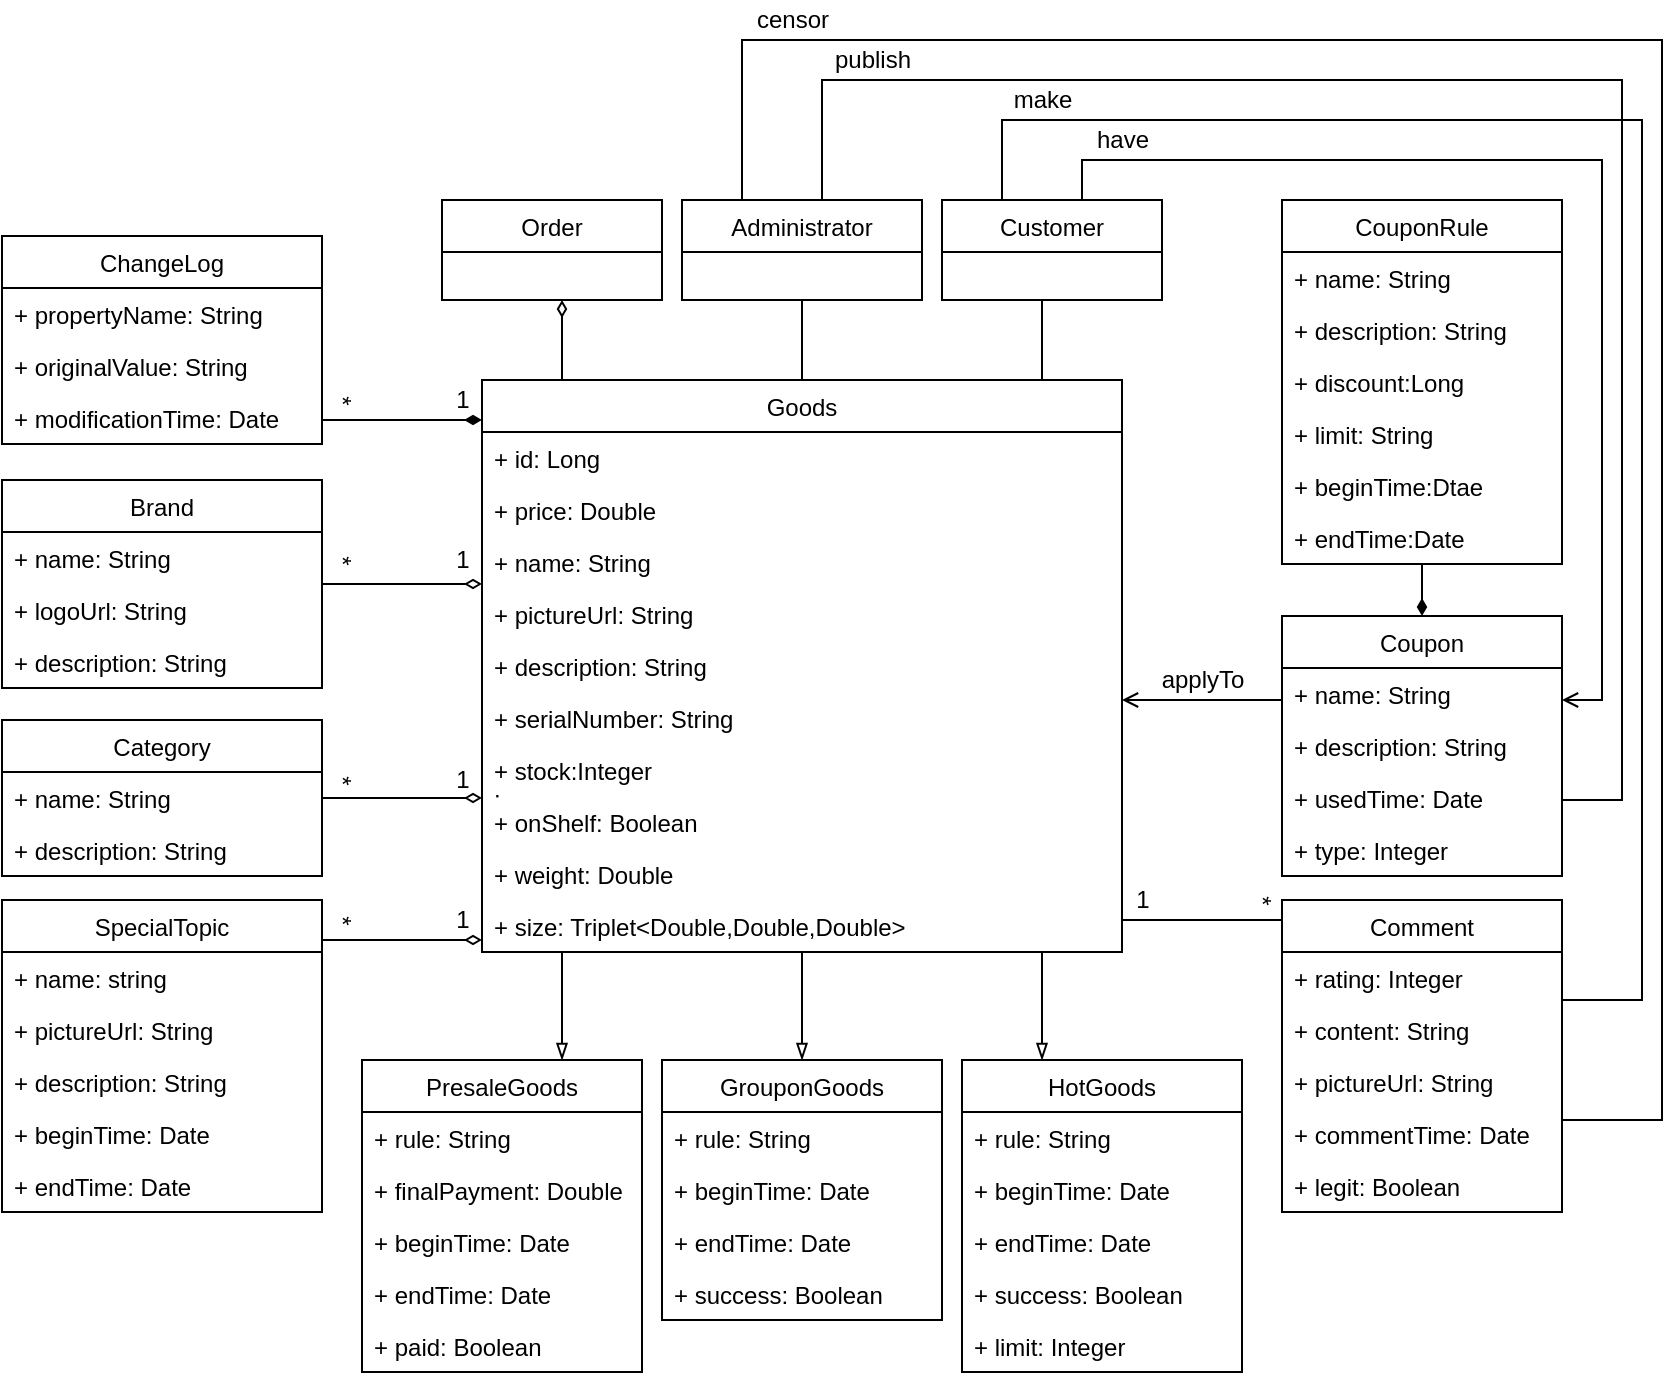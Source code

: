 <mxfile version="13.7.7" type="github">
  <diagram id="SMZDa7VKPdT4Ol9t52v7" name="Page-1">
    <mxGraphModel dx="857" dy="820" grid="1" gridSize="10" guides="1" tooltips="1" connect="1" arrows="1" fold="1" page="1" pageScale="1" pageWidth="850" pageHeight="1100" math="0" shadow="0">
      <root>
        <mxCell id="0" />
        <mxCell id="1" parent="0" />
        <mxCell id="rCrtK8iGYtM6v42GK8HZ-21" style="edgeStyle=orthogonalEdgeStyle;rounded=0;orthogonalLoop=1;jettySize=auto;html=1;endArrow=diamondThin;endFill=1;" parent="1" source="rCrtK8iGYtM6v42GK8HZ-17" target="rCrtK8iGYtM6v42GK8HZ-1" edge="1">
          <mxGeometry relative="1" as="geometry">
            <Array as="points">
              <mxPoint x="210" y="240" />
              <mxPoint x="210" y="240" />
            </Array>
          </mxGeometry>
        </mxCell>
        <mxCell id="rCrtK8iGYtM6v42GK8HZ-67" style="edgeStyle=orthogonalEdgeStyle;rounded=0;orthogonalLoop=1;jettySize=auto;html=1;endArrow=none;endFill=0;startArrow=open;startFill=0;" parent="1" source="rCrtK8iGYtM6v42GK8HZ-1" target="rCrtK8iGYtM6v42GK8HZ-63" edge="1">
          <mxGeometry relative="1" as="geometry">
            <Array as="points">
              <mxPoint x="600" y="380" />
              <mxPoint x="600" y="380" />
            </Array>
          </mxGeometry>
        </mxCell>
        <mxCell id="VPuFKeZj1jlIbh2mO046-1" style="edgeStyle=orthogonalEdgeStyle;rounded=0;orthogonalLoop=1;jettySize=auto;html=1;endArrow=blockThin;endFill=0;" edge="1" parent="1" source="rCrtK8iGYtM6v42GK8HZ-1" target="x_6f8A90c6kUow9tyYDB-2">
          <mxGeometry relative="1" as="geometry">
            <Array as="points">
              <mxPoint x="280" y="540" />
              <mxPoint x="280" y="540" />
            </Array>
          </mxGeometry>
        </mxCell>
        <mxCell id="VPuFKeZj1jlIbh2mO046-2" style="edgeStyle=orthogonalEdgeStyle;rounded=0;orthogonalLoop=1;jettySize=auto;html=1;endArrow=blockThin;endFill=0;" edge="1" parent="1" source="rCrtK8iGYtM6v42GK8HZ-1" target="x_6f8A90c6kUow9tyYDB-24">
          <mxGeometry relative="1" as="geometry">
            <Array as="points">
              <mxPoint x="400" y="600" />
              <mxPoint x="400" y="600" />
            </Array>
          </mxGeometry>
        </mxCell>
        <mxCell id="VPuFKeZj1jlIbh2mO046-3" style="edgeStyle=orthogonalEdgeStyle;rounded=0;orthogonalLoop=1;jettySize=auto;html=1;endArrow=blockThin;endFill=0;" edge="1" parent="1" source="rCrtK8iGYtM6v42GK8HZ-1" target="x_6f8A90c6kUow9tyYDB-36">
          <mxGeometry relative="1" as="geometry">
            <Array as="points">
              <mxPoint x="520" y="540" />
              <mxPoint x="520" y="540" />
            </Array>
          </mxGeometry>
        </mxCell>
        <mxCell id="VPuFKeZj1jlIbh2mO046-4" style="edgeStyle=orthogonalEdgeStyle;rounded=0;orthogonalLoop=1;jettySize=auto;html=1;endArrow=diamondThin;endFill=0;" edge="1" parent="1" source="DJLL2MN1gJjTyd0nn-Mb-18" target="rCrtK8iGYtM6v42GK8HZ-1">
          <mxGeometry relative="1" as="geometry">
            <Array as="points">
              <mxPoint x="200" y="322" />
              <mxPoint x="200" y="322" />
            </Array>
          </mxGeometry>
        </mxCell>
        <mxCell id="VPuFKeZj1jlIbh2mO046-16" style="edgeStyle=orthogonalEdgeStyle;rounded=0;orthogonalLoop=1;jettySize=auto;html=1;endArrow=diamondThin;endFill=0;" edge="1" parent="1" source="Hmj0xJZm4shiUiGr7M5d-1" target="rCrtK8iGYtM6v42GK8HZ-1">
          <mxGeometry relative="1" as="geometry">
            <Array as="points">
              <mxPoint x="200" y="500" />
              <mxPoint x="200" y="500" />
            </Array>
          </mxGeometry>
        </mxCell>
        <mxCell id="VPuFKeZj1jlIbh2mO046-17" style="edgeStyle=orthogonalEdgeStyle;rounded=0;orthogonalLoop=1;jettySize=auto;html=1;endArrow=diamondThin;endFill=0;" edge="1" parent="1" source="rCrtK8iGYtM6v42GK8HZ-10" target="rCrtK8iGYtM6v42GK8HZ-1">
          <mxGeometry relative="1" as="geometry">
            <Array as="points">
              <mxPoint x="200" y="429" />
              <mxPoint x="200" y="429" />
            </Array>
          </mxGeometry>
        </mxCell>
        <mxCell id="VPuFKeZj1jlIbh2mO046-18" style="edgeStyle=orthogonalEdgeStyle;rounded=0;orthogonalLoop=1;jettySize=auto;html=1;endArrow=none;endFill=0;startArrow=none;startFill=0;" edge="1" parent="1" source="rCrtK8iGYtM6v42GK8HZ-48" target="rCrtK8iGYtM6v42GK8HZ-1">
          <mxGeometry relative="1" as="geometry">
            <Array as="points">
              <mxPoint x="600" y="490" />
              <mxPoint x="600" y="490" />
            </Array>
          </mxGeometry>
        </mxCell>
        <mxCell id="VPuFKeZj1jlIbh2mO046-20" style="edgeStyle=orthogonalEdgeStyle;rounded=0;orthogonalLoop=1;jettySize=auto;html=1;startArrow=none;startFill=0;endArrow=none;endFill=0;" edge="1" parent="1" source="DJLL2MN1gJjTyd0nn-Mb-27" target="rCrtK8iGYtM6v42GK8HZ-1">
          <mxGeometry relative="1" as="geometry">
            <Array as="points">
              <mxPoint x="400" y="200" />
              <mxPoint x="400" y="200" />
            </Array>
          </mxGeometry>
        </mxCell>
        <mxCell id="VPuFKeZj1jlIbh2mO046-24" style="edgeStyle=orthogonalEdgeStyle;rounded=0;orthogonalLoop=1;jettySize=auto;html=1;startArrow=none;startFill=0;endArrow=none;endFill=0;" edge="1" parent="1" source="DJLL2MN1gJjTyd0nn-Mb-27" target="rCrtK8iGYtM6v42GK8HZ-63">
          <mxGeometry relative="1" as="geometry">
            <Array as="points">
              <mxPoint x="410" y="70" />
              <mxPoint x="810" y="70" />
              <mxPoint x="810" y="430" />
            </Array>
          </mxGeometry>
        </mxCell>
        <mxCell id="VPuFKeZj1jlIbh2mO046-25" style="edgeStyle=orthogonalEdgeStyle;rounded=0;orthogonalLoop=1;jettySize=auto;html=1;startArrow=none;startFill=0;endArrow=none;endFill=0;" edge="1" parent="1" source="DJLL2MN1gJjTyd0nn-Mb-27" target="rCrtK8iGYtM6v42GK8HZ-48">
          <mxGeometry relative="1" as="geometry">
            <Array as="points">
              <mxPoint x="370" y="50" />
              <mxPoint x="830" y="50" />
              <mxPoint x="830" y="590" />
            </Array>
          </mxGeometry>
        </mxCell>
        <mxCell id="VPuFKeZj1jlIbh2mO046-22" style="edgeStyle=orthogonalEdgeStyle;rounded=0;orthogonalLoop=1;jettySize=auto;html=1;startArrow=none;startFill=0;endArrow=none;endFill=0;" edge="1" parent="1" source="rCrtK8iGYtM6v42GK8HZ-23" target="rCrtK8iGYtM6v42GK8HZ-1">
          <mxGeometry relative="1" as="geometry">
            <Array as="points">
              <mxPoint x="520" y="200" />
              <mxPoint x="520" y="200" />
            </Array>
          </mxGeometry>
        </mxCell>
        <mxCell id="VPuFKeZj1jlIbh2mO046-23" style="edgeStyle=orthogonalEdgeStyle;rounded=0;orthogonalLoop=1;jettySize=auto;html=1;startArrow=none;startFill=0;endArrow=open;endFill=0;" edge="1" parent="1" source="rCrtK8iGYtM6v42GK8HZ-23" target="rCrtK8iGYtM6v42GK8HZ-63">
          <mxGeometry relative="1" as="geometry">
            <Array as="points">
              <mxPoint x="540" y="110" />
              <mxPoint x="800" y="110" />
              <mxPoint x="800" y="380" />
            </Array>
          </mxGeometry>
        </mxCell>
        <mxCell id="VPuFKeZj1jlIbh2mO046-26" style="edgeStyle=orthogonalEdgeStyle;rounded=0;orthogonalLoop=1;jettySize=auto;html=1;startArrow=none;startFill=0;endArrow=none;endFill=0;" edge="1" parent="1" source="rCrtK8iGYtM6v42GK8HZ-23" target="rCrtK8iGYtM6v42GK8HZ-48">
          <mxGeometry relative="1" as="geometry">
            <Array as="points">
              <mxPoint x="500" y="90" />
              <mxPoint x="820" y="90" />
              <mxPoint x="820" y="530" />
            </Array>
          </mxGeometry>
        </mxCell>
        <mxCell id="VPuFKeZj1jlIbh2mO046-21" style="edgeStyle=orthogonalEdgeStyle;rounded=0;orthogonalLoop=1;jettySize=auto;html=1;startArrow=diamondThin;startFill=1;endArrow=none;endFill=0;" edge="1" parent="1" source="rCrtK8iGYtM6v42GK8HZ-63" target="DJLL2MN1gJjTyd0nn-Mb-1">
          <mxGeometry relative="1" as="geometry" />
        </mxCell>
        <mxCell id="x_6f8A90c6kUow9tyYDB-24" value="GrouponGoods" style="swimlane;fontStyle=0;childLayout=stackLayout;horizontal=1;startSize=26;fillColor=none;horizontalStack=0;resizeParent=1;resizeParentMax=0;resizeLast=0;collapsible=1;marginBottom=0;" parent="1" vertex="1">
          <mxGeometry x="330" y="560" width="140" height="130" as="geometry" />
        </mxCell>
        <mxCell id="x_6f8A90c6kUow9tyYDB-25" value="+ rule: String" style="text;strokeColor=none;fillColor=none;align=left;verticalAlign=top;spacingLeft=4;spacingRight=4;overflow=hidden;rotatable=0;points=[[0,0.5],[1,0.5]];portConstraint=eastwest;" parent="x_6f8A90c6kUow9tyYDB-24" vertex="1">
          <mxGeometry y="26" width="140" height="26" as="geometry" />
        </mxCell>
        <mxCell id="x_6f8A90c6kUow9tyYDB-29" value="+ beginTime: Date" style="text;strokeColor=none;fillColor=none;align=left;verticalAlign=top;spacingLeft=4;spacingRight=4;overflow=hidden;rotatable=0;points=[[0,0.5],[1,0.5]];portConstraint=eastwest;" parent="x_6f8A90c6kUow9tyYDB-24" vertex="1">
          <mxGeometry y="52" width="140" height="26" as="geometry" />
        </mxCell>
        <mxCell id="x_6f8A90c6kUow9tyYDB-30" value="+ endTime: Date" style="text;strokeColor=none;fillColor=none;align=left;verticalAlign=top;spacingLeft=4;spacingRight=4;overflow=hidden;rotatable=0;points=[[0,0.5],[1,0.5]];portConstraint=eastwest;" parent="x_6f8A90c6kUow9tyYDB-24" vertex="1">
          <mxGeometry y="78" width="140" height="26" as="geometry" />
        </mxCell>
        <mxCell id="x_6f8A90c6kUow9tyYDB-31" value="+ success: Boolean" style="text;strokeColor=none;fillColor=none;align=left;verticalAlign=top;spacingLeft=4;spacingRight=4;overflow=hidden;rotatable=0;points=[[0,0.5],[1,0.5]];portConstraint=eastwest;" parent="x_6f8A90c6kUow9tyYDB-24" vertex="1">
          <mxGeometry y="104" width="140" height="26" as="geometry" />
        </mxCell>
        <mxCell id="x_6f8A90c6kUow9tyYDB-36" value="HotGoods" style="swimlane;fontStyle=0;childLayout=stackLayout;horizontal=1;startSize=26;fillColor=none;horizontalStack=0;resizeParent=1;resizeParentMax=0;resizeLast=0;collapsible=1;marginBottom=0;" parent="1" vertex="1">
          <mxGeometry x="480" y="560" width="140" height="156" as="geometry" />
        </mxCell>
        <mxCell id="x_6f8A90c6kUow9tyYDB-37" value="+ rule: String" style="text;strokeColor=none;fillColor=none;align=left;verticalAlign=top;spacingLeft=4;spacingRight=4;overflow=hidden;rotatable=0;points=[[0,0.5],[1,0.5]];portConstraint=eastwest;" parent="x_6f8A90c6kUow9tyYDB-36" vertex="1">
          <mxGeometry y="26" width="140" height="26" as="geometry" />
        </mxCell>
        <mxCell id="x_6f8A90c6kUow9tyYDB-40" value="+ beginTime: Date" style="text;strokeColor=none;fillColor=none;align=left;verticalAlign=top;spacingLeft=4;spacingRight=4;overflow=hidden;rotatable=0;points=[[0,0.5],[1,0.5]];portConstraint=eastwest;" parent="x_6f8A90c6kUow9tyYDB-36" vertex="1">
          <mxGeometry y="52" width="140" height="26" as="geometry" />
        </mxCell>
        <mxCell id="x_6f8A90c6kUow9tyYDB-41" value="+ endTime: Date" style="text;strokeColor=none;fillColor=none;align=left;verticalAlign=top;spacingLeft=4;spacingRight=4;overflow=hidden;rotatable=0;points=[[0,0.5],[1,0.5]];portConstraint=eastwest;" parent="x_6f8A90c6kUow9tyYDB-36" vertex="1">
          <mxGeometry y="78" width="140" height="26" as="geometry" />
        </mxCell>
        <mxCell id="x_6f8A90c6kUow9tyYDB-42" value="+ success: Boolean" style="text;strokeColor=none;fillColor=none;align=left;verticalAlign=top;spacingLeft=4;spacingRight=4;overflow=hidden;rotatable=0;points=[[0,0.5],[1,0.5]];portConstraint=eastwest;" parent="x_6f8A90c6kUow9tyYDB-36" vertex="1">
          <mxGeometry y="104" width="140" height="26" as="geometry" />
        </mxCell>
        <mxCell id="x_6f8A90c6kUow9tyYDB-38" value="+ limit: Integer" style="text;strokeColor=none;fillColor=none;align=left;verticalAlign=top;spacingLeft=4;spacingRight=4;overflow=hidden;rotatable=0;points=[[0,0.5],[1,0.5]];portConstraint=eastwest;" parent="x_6f8A90c6kUow9tyYDB-36" vertex="1">
          <mxGeometry y="130" width="140" height="26" as="geometry" />
        </mxCell>
        <mxCell id="x_6f8A90c6kUow9tyYDB-2" value="PresaleGoods" style="swimlane;fontStyle=0;childLayout=stackLayout;horizontal=1;startSize=26;fillColor=none;horizontalStack=0;resizeParent=1;resizeParentMax=0;resizeLast=0;collapsible=1;marginBottom=0;" parent="1" vertex="1">
          <mxGeometry x="180" y="560" width="140" height="156" as="geometry" />
        </mxCell>
        <mxCell id="x_6f8A90c6kUow9tyYDB-3" value="+ rule: String" style="text;strokeColor=none;fillColor=none;align=left;verticalAlign=top;spacingLeft=4;spacingRight=4;overflow=hidden;rotatable=0;points=[[0,0.5],[1,0.5]];portConstraint=eastwest;" parent="x_6f8A90c6kUow9tyYDB-2" vertex="1">
          <mxGeometry y="26" width="140" height="26" as="geometry" />
        </mxCell>
        <mxCell id="Hmj0xJZm4shiUiGr7M5d-13" value="+ finalPayment: Double" style="text;strokeColor=none;fillColor=none;align=left;verticalAlign=top;spacingLeft=4;spacingRight=4;overflow=hidden;rotatable=0;points=[[0,0.5],[1,0.5]];portConstraint=eastwest;" parent="x_6f8A90c6kUow9tyYDB-2" vertex="1">
          <mxGeometry y="52" width="140" height="26" as="geometry" />
        </mxCell>
        <mxCell id="x_6f8A90c6kUow9tyYDB-4" value="+ beginTime: Date" style="text;strokeColor=none;fillColor=none;align=left;verticalAlign=top;spacingLeft=4;spacingRight=4;overflow=hidden;rotatable=0;points=[[0,0.5],[1,0.5]];portConstraint=eastwest;" parent="x_6f8A90c6kUow9tyYDB-2" vertex="1">
          <mxGeometry y="78" width="140" height="26" as="geometry" />
        </mxCell>
        <mxCell id="x_6f8A90c6kUow9tyYDB-19" value="+ endTime: Date" style="text;strokeColor=none;fillColor=none;align=left;verticalAlign=top;spacingLeft=4;spacingRight=4;overflow=hidden;rotatable=0;points=[[0,0.5],[1,0.5]];portConstraint=eastwest;" parent="x_6f8A90c6kUow9tyYDB-2" vertex="1">
          <mxGeometry y="104" width="140" height="26" as="geometry" />
        </mxCell>
        <mxCell id="x_6f8A90c6kUow9tyYDB-20" value="+ paid: Boolean" style="text;strokeColor=none;fillColor=none;align=left;verticalAlign=top;spacingLeft=4;spacingRight=4;overflow=hidden;rotatable=0;points=[[0,0.5],[1,0.5]];portConstraint=eastwest;" parent="x_6f8A90c6kUow9tyYDB-2" vertex="1">
          <mxGeometry y="130" width="140" height="26" as="geometry" />
        </mxCell>
        <mxCell id="Hmj0xJZm4shiUiGr7M5d-1" value="SpecialTopic" style="swimlane;fontStyle=0;childLayout=stackLayout;horizontal=1;startSize=26;fillColor=none;horizontalStack=0;resizeParent=1;resizeParentMax=0;resizeLast=0;collapsible=1;marginBottom=0;" parent="1" vertex="1">
          <mxGeometry y="480" width="160" height="156" as="geometry" />
        </mxCell>
        <mxCell id="Hmj0xJZm4shiUiGr7M5d-3" value="+ name: string" style="text;strokeColor=none;fillColor=none;align=left;verticalAlign=top;spacingLeft=4;spacingRight=4;overflow=hidden;rotatable=0;points=[[0,0.5],[1,0.5]];portConstraint=eastwest;" parent="Hmj0xJZm4shiUiGr7M5d-1" vertex="1">
          <mxGeometry y="26" width="160" height="26" as="geometry" />
        </mxCell>
        <mxCell id="Hmj0xJZm4shiUiGr7M5d-4" value="+ pictureUrl: String" style="text;strokeColor=none;fillColor=none;align=left;verticalAlign=top;spacingLeft=4;spacingRight=4;overflow=hidden;rotatable=0;points=[[0,0.5],[1,0.5]];portConstraint=eastwest;" parent="Hmj0xJZm4shiUiGr7M5d-1" vertex="1">
          <mxGeometry y="52" width="160" height="26" as="geometry" />
        </mxCell>
        <mxCell id="Hmj0xJZm4shiUiGr7M5d-6" value="+ description: String" style="text;strokeColor=none;fillColor=none;align=left;verticalAlign=top;spacingLeft=4;spacingRight=4;overflow=hidden;rotatable=0;points=[[0,0.5],[1,0.5]];portConstraint=eastwest;" parent="Hmj0xJZm4shiUiGr7M5d-1" vertex="1">
          <mxGeometry y="78" width="160" height="26" as="geometry" />
        </mxCell>
        <mxCell id="Hmj0xJZm4shiUiGr7M5d-5" value="+ beginTime: Date" style="text;strokeColor=none;fillColor=none;align=left;verticalAlign=top;spacingLeft=4;spacingRight=4;overflow=hidden;rotatable=0;points=[[0,0.5],[1,0.5]];portConstraint=eastwest;" parent="Hmj0xJZm4shiUiGr7M5d-1" vertex="1">
          <mxGeometry y="104" width="160" height="26" as="geometry" />
        </mxCell>
        <mxCell id="Hmj0xJZm4shiUiGr7M5d-7" value="+ endTime: Date" style="text;strokeColor=none;fillColor=none;align=left;verticalAlign=top;spacingLeft=4;spacingRight=4;overflow=hidden;rotatable=0;points=[[0,0.5],[1,0.5]];portConstraint=eastwest;" parent="Hmj0xJZm4shiUiGr7M5d-1" vertex="1">
          <mxGeometry y="130" width="160" height="26" as="geometry" />
        </mxCell>
        <mxCell id="rCrtK8iGYtM6v42GK8HZ-10" value="Category" style="swimlane;fontStyle=0;childLayout=stackLayout;horizontal=1;startSize=26;fillColor=none;horizontalStack=0;resizeParent=1;resizeParentMax=0;resizeLast=0;collapsible=1;marginBottom=0;" parent="1" vertex="1">
          <mxGeometry y="390" width="160" height="78" as="geometry" />
        </mxCell>
        <mxCell id="rCrtK8iGYtM6v42GK8HZ-11" value="+ name: String" style="text;strokeColor=none;fillColor=none;align=left;verticalAlign=top;spacingLeft=4;spacingRight=4;overflow=hidden;rotatable=0;points=[[0,0.5],[1,0.5]];portConstraint=eastwest;" parent="rCrtK8iGYtM6v42GK8HZ-10" vertex="1">
          <mxGeometry y="26" width="160" height="26" as="geometry" />
        </mxCell>
        <mxCell id="rCrtK8iGYtM6v42GK8HZ-12" value="+ description: String" style="text;strokeColor=none;fillColor=none;align=left;verticalAlign=top;spacingLeft=4;spacingRight=4;overflow=hidden;rotatable=0;points=[[0,0.5],[1,0.5]];portConstraint=eastwest;" parent="rCrtK8iGYtM6v42GK8HZ-10" vertex="1">
          <mxGeometry y="52" width="160" height="26" as="geometry" />
        </mxCell>
        <mxCell id="DJLL2MN1gJjTyd0nn-Mb-18" value="Brand" style="swimlane;fontStyle=0;childLayout=stackLayout;horizontal=1;startSize=26;fillColor=none;horizontalStack=0;resizeParent=1;resizeParentMax=0;resizeLast=0;collapsible=1;marginBottom=0;" parent="1" vertex="1">
          <mxGeometry y="270" width="160" height="104" as="geometry" />
        </mxCell>
        <mxCell id="DJLL2MN1gJjTyd0nn-Mb-21" value="+ name: String" style="text;strokeColor=none;fillColor=none;align=left;verticalAlign=top;spacingLeft=4;spacingRight=4;overflow=hidden;rotatable=0;points=[[0,0.5],[1,0.5]];portConstraint=eastwest;" parent="DJLL2MN1gJjTyd0nn-Mb-18" vertex="1">
          <mxGeometry y="26" width="160" height="26" as="geometry" />
        </mxCell>
        <mxCell id="DJLL2MN1gJjTyd0nn-Mb-25" value="+ logoUrl: String" style="text;strokeColor=none;fillColor=none;align=left;verticalAlign=top;spacingLeft=4;spacingRight=4;overflow=hidden;rotatable=0;points=[[0,0.5],[1,0.5]];portConstraint=eastwest;" parent="DJLL2MN1gJjTyd0nn-Mb-18" vertex="1">
          <mxGeometry y="52" width="160" height="26" as="geometry" />
        </mxCell>
        <mxCell id="DJLL2MN1gJjTyd0nn-Mb-26" value="+ description: String" style="text;strokeColor=none;fillColor=none;align=left;verticalAlign=top;spacingLeft=4;spacingRight=4;overflow=hidden;rotatable=0;points=[[0,0.5],[1,0.5]];portConstraint=eastwest;" parent="DJLL2MN1gJjTyd0nn-Mb-18" vertex="1">
          <mxGeometry y="78" width="160" height="26" as="geometry" />
        </mxCell>
        <mxCell id="rCrtK8iGYtM6v42GK8HZ-17" value="ChangeLog" style="swimlane;fontStyle=0;childLayout=stackLayout;horizontal=1;startSize=26;fillColor=none;horizontalStack=0;resizeParent=1;resizeParentMax=0;resizeLast=0;collapsible=1;marginBottom=0;" parent="1" vertex="1">
          <mxGeometry y="148" width="160" height="104" as="geometry" />
        </mxCell>
        <mxCell id="rCrtK8iGYtM6v42GK8HZ-18" value="+ propertyName: String" style="text;strokeColor=none;fillColor=none;align=left;verticalAlign=top;spacingLeft=4;spacingRight=4;overflow=hidden;rotatable=0;points=[[0,0.5],[1,0.5]];portConstraint=eastwest;" parent="rCrtK8iGYtM6v42GK8HZ-17" vertex="1">
          <mxGeometry y="26" width="160" height="26" as="geometry" />
        </mxCell>
        <mxCell id="rCrtK8iGYtM6v42GK8HZ-19" value="+ originalValue: String" style="text;strokeColor=none;fillColor=none;align=left;verticalAlign=top;spacingLeft=4;spacingRight=4;overflow=hidden;rotatable=0;points=[[0,0.5],[1,0.5]];portConstraint=eastwest;" parent="rCrtK8iGYtM6v42GK8HZ-17" vertex="1">
          <mxGeometry y="52" width="160" height="26" as="geometry" />
        </mxCell>
        <mxCell id="rCrtK8iGYtM6v42GK8HZ-20" value="+ modificationTime: Date" style="text;strokeColor=none;fillColor=none;align=left;verticalAlign=top;spacingLeft=4;spacingRight=4;overflow=hidden;rotatable=0;points=[[0,0.5],[1,0.5]];portConstraint=eastwest;" parent="rCrtK8iGYtM6v42GK8HZ-17" vertex="1">
          <mxGeometry y="78" width="160" height="26" as="geometry" />
        </mxCell>
        <mxCell id="rCrtK8iGYtM6v42GK8HZ-48" value="Comment" style="swimlane;fontStyle=0;childLayout=stackLayout;horizontal=1;startSize=26;fillColor=none;horizontalStack=0;resizeParent=1;resizeParentMax=0;resizeLast=0;collapsible=1;marginBottom=0;" parent="1" vertex="1">
          <mxGeometry x="640" y="480" width="140" height="156" as="geometry" />
        </mxCell>
        <mxCell id="Hmj0xJZm4shiUiGr7M5d-15" value="+ rating: Integer" style="text;strokeColor=none;fillColor=none;align=left;verticalAlign=top;spacingLeft=4;spacingRight=4;overflow=hidden;rotatable=0;points=[[0,0.5],[1,0.5]];portConstraint=eastwest;" parent="rCrtK8iGYtM6v42GK8HZ-48" vertex="1">
          <mxGeometry y="26" width="140" height="26" as="geometry" />
        </mxCell>
        <mxCell id="rCrtK8iGYtM6v42GK8HZ-50" value="+ content: String" style="text;strokeColor=none;fillColor=none;align=left;verticalAlign=top;spacingLeft=4;spacingRight=4;overflow=hidden;rotatable=0;points=[[0,0.5],[1,0.5]];portConstraint=eastwest;" parent="rCrtK8iGYtM6v42GK8HZ-48" vertex="1">
          <mxGeometry y="52" width="140" height="26" as="geometry" />
        </mxCell>
        <mxCell id="rCrtK8iGYtM6v42GK8HZ-51" value="+ pictureUrl: String" style="text;strokeColor=none;fillColor=none;align=left;verticalAlign=top;spacingLeft=4;spacingRight=4;overflow=hidden;rotatable=0;points=[[0,0.5],[1,0.5]];portConstraint=eastwest;" parent="rCrtK8iGYtM6v42GK8HZ-48" vertex="1">
          <mxGeometry y="78" width="140" height="26" as="geometry" />
        </mxCell>
        <mxCell id="rCrtK8iGYtM6v42GK8HZ-96" value="+ commentTime: Date" style="text;strokeColor=none;fillColor=none;align=left;verticalAlign=top;spacingLeft=4;spacingRight=4;overflow=hidden;rotatable=0;points=[[0,0.5],[1,0.5]];portConstraint=eastwest;" parent="rCrtK8iGYtM6v42GK8HZ-48" vertex="1">
          <mxGeometry y="104" width="140" height="26" as="geometry" />
        </mxCell>
        <mxCell id="x_6f8A90c6kUow9tyYDB-1" value="+ legit: Boolean" style="text;strokeColor=none;fillColor=none;align=left;verticalAlign=top;spacingLeft=4;spacingRight=4;overflow=hidden;rotatable=0;points=[[0,0.5],[1,0.5]];portConstraint=eastwest;" parent="rCrtK8iGYtM6v42GK8HZ-48" vertex="1">
          <mxGeometry y="130" width="140" height="26" as="geometry" />
        </mxCell>
        <mxCell id="rCrtK8iGYtM6v42GK8HZ-63" value="Coupon" style="swimlane;fontStyle=0;childLayout=stackLayout;horizontal=1;startSize=26;fillColor=none;horizontalStack=0;resizeParent=1;resizeParentMax=0;resizeLast=0;collapsible=1;marginBottom=0;" parent="1" vertex="1">
          <mxGeometry x="640" y="338" width="140" height="130" as="geometry" />
        </mxCell>
        <mxCell id="DJLL2MN1gJjTyd0nn-Mb-5" value="+ name: String" style="text;strokeColor=none;fillColor=none;align=left;verticalAlign=top;spacingLeft=4;spacingRight=4;overflow=hidden;rotatable=0;points=[[0,0.5],[1,0.5]];portConstraint=eastwest;" parent="rCrtK8iGYtM6v42GK8HZ-63" vertex="1">
          <mxGeometry y="26" width="140" height="26" as="geometry" />
        </mxCell>
        <mxCell id="rCrtK8iGYtM6v42GK8HZ-68" value="+ description: String" style="text;strokeColor=none;fillColor=none;align=left;verticalAlign=top;spacingLeft=4;spacingRight=4;overflow=hidden;rotatable=0;points=[[0,0.5],[1,0.5]];portConstraint=eastwest;" parent="rCrtK8iGYtM6v42GK8HZ-63" vertex="1">
          <mxGeometry y="52" width="140" height="26" as="geometry" />
        </mxCell>
        <mxCell id="rCrtK8iGYtM6v42GK8HZ-65" value="+ usedTime: Date" style="text;strokeColor=none;fillColor=none;align=left;verticalAlign=top;spacingLeft=4;spacingRight=4;overflow=hidden;rotatable=0;points=[[0,0.5],[1,0.5]];portConstraint=eastwest;" parent="rCrtK8iGYtM6v42GK8HZ-63" vertex="1">
          <mxGeometry y="78" width="140" height="26" as="geometry" />
        </mxCell>
        <mxCell id="rCrtK8iGYtM6v42GK8HZ-66" value="+ type: Integer" style="text;strokeColor=none;fillColor=none;align=left;verticalAlign=top;spacingLeft=4;spacingRight=4;overflow=hidden;rotatable=0;points=[[0,0.5],[1,0.5]];portConstraint=eastwest;" parent="rCrtK8iGYtM6v42GK8HZ-63" vertex="1">
          <mxGeometry y="104" width="140" height="26" as="geometry" />
        </mxCell>
        <mxCell id="VPuFKeZj1jlIbh2mO046-45" style="edgeStyle=orthogonalEdgeStyle;rounded=0;orthogonalLoop=1;jettySize=auto;html=1;startArrow=none;startFill=0;endArrow=diamondThin;endFill=0;" edge="1" parent="1" source="rCrtK8iGYtM6v42GK8HZ-1" target="DJLL2MN1gJjTyd0nn-Mb-35">
          <mxGeometry relative="1" as="geometry">
            <Array as="points">
              <mxPoint x="280" y="200" />
              <mxPoint x="280" y="200" />
            </Array>
          </mxGeometry>
        </mxCell>
        <mxCell id="rCrtK8iGYtM6v42GK8HZ-1" value="Goods" style="swimlane;fontStyle=0;childLayout=stackLayout;horizontal=1;startSize=26;fillColor=none;horizontalStack=0;resizeParent=1;resizeParentMax=0;resizeLast=0;collapsible=1;marginBottom=0;" parent="1" vertex="1">
          <mxGeometry x="240" y="220" width="320" height="286" as="geometry" />
        </mxCell>
        <mxCell id="rCrtK8iGYtM6v42GK8HZ-2" value="+ id: Long" style="text;strokeColor=none;fillColor=none;align=left;verticalAlign=top;spacingLeft=4;spacingRight=4;overflow=hidden;rotatable=0;points=[[0,0.5],[1,0.5]];portConstraint=eastwest;" parent="rCrtK8iGYtM6v42GK8HZ-1" vertex="1">
          <mxGeometry y="26" width="320" height="26" as="geometry" />
        </mxCell>
        <mxCell id="rCrtK8iGYtM6v42GK8HZ-4" value="+ price: Double" style="text;strokeColor=none;fillColor=none;align=left;verticalAlign=top;spacingLeft=4;spacingRight=4;overflow=hidden;rotatable=0;points=[[0,0.5],[1,0.5]];portConstraint=eastwest;" parent="rCrtK8iGYtM6v42GK8HZ-1" vertex="1">
          <mxGeometry y="52" width="320" height="26" as="geometry" />
        </mxCell>
        <mxCell id="rCrtK8iGYtM6v42GK8HZ-3" value="+ name: String" style="text;strokeColor=none;fillColor=none;align=left;verticalAlign=top;spacingLeft=4;spacingRight=4;overflow=hidden;rotatable=0;points=[[0,0.5],[1,0.5]];portConstraint=eastwest;" parent="rCrtK8iGYtM6v42GK8HZ-1" vertex="1">
          <mxGeometry y="78" width="320" height="26" as="geometry" />
        </mxCell>
        <mxCell id="Hmj0xJZm4shiUiGr7M5d-17" value="+ pictureUrl: String" style="text;strokeColor=none;fillColor=none;align=left;verticalAlign=top;spacingLeft=4;spacingRight=4;overflow=hidden;rotatable=0;points=[[0,0.5],[1,0.5]];portConstraint=eastwest;" parent="rCrtK8iGYtM6v42GK8HZ-1" vertex="1">
          <mxGeometry y="104" width="320" height="26" as="geometry" />
        </mxCell>
        <mxCell id="rCrtK8iGYtM6v42GK8HZ-56" value="+ description: String" style="text;strokeColor=none;fillColor=none;align=left;verticalAlign=top;spacingLeft=4;spacingRight=4;overflow=hidden;rotatable=0;points=[[0,0.5],[1,0.5]];portConstraint=eastwest;" parent="rCrtK8iGYtM6v42GK8HZ-1" vertex="1">
          <mxGeometry y="130" width="320" height="26" as="geometry" />
        </mxCell>
        <mxCell id="rCrtK8iGYtM6v42GK8HZ-58" value="+ serialNumber: String" style="text;strokeColor=none;fillColor=none;align=left;verticalAlign=top;spacingLeft=4;spacingRight=4;overflow=hidden;rotatable=0;points=[[0,0.5],[1,0.5]];portConstraint=eastwest;" parent="rCrtK8iGYtM6v42GK8HZ-1" vertex="1">
          <mxGeometry y="156" width="320" height="26" as="geometry" />
        </mxCell>
        <mxCell id="Hmj0xJZm4shiUiGr7M5d-21" value="+ stock:Integer&#xa;:" style="text;strokeColor=none;fillColor=none;align=left;verticalAlign=top;spacingLeft=4;spacingRight=4;overflow=hidden;rotatable=0;points=[[0,0.5],[1,0.5]];portConstraint=eastwest;" parent="rCrtK8iGYtM6v42GK8HZ-1" vertex="1">
          <mxGeometry y="182" width="320" height="26" as="geometry" />
        </mxCell>
        <mxCell id="rCrtK8iGYtM6v42GK8HZ-57" value="+ onShelf: Boolean" style="text;strokeColor=none;fillColor=none;align=left;verticalAlign=top;spacingLeft=4;spacingRight=4;overflow=hidden;rotatable=0;points=[[0,0.5],[1,0.5]];portConstraint=eastwest;" parent="rCrtK8iGYtM6v42GK8HZ-1" vertex="1">
          <mxGeometry y="208" width="320" height="26" as="geometry" />
        </mxCell>
        <mxCell id="rCrtK8iGYtM6v42GK8HZ-6" value="+ weight: Double" style="text;strokeColor=none;fillColor=none;align=left;verticalAlign=top;spacingLeft=4;spacingRight=4;overflow=hidden;rotatable=0;points=[[0,0.5],[1,0.5]];portConstraint=eastwest;" parent="rCrtK8iGYtM6v42GK8HZ-1" vertex="1">
          <mxGeometry y="234" width="320" height="26" as="geometry" />
        </mxCell>
        <mxCell id="rCrtK8iGYtM6v42GK8HZ-7" value="+ size: Triplet&lt;Double,Double,Double&gt;" style="text;strokeColor=none;fillColor=none;align=left;verticalAlign=top;spacingLeft=4;spacingRight=4;overflow=hidden;rotatable=0;points=[[0,0.5],[1,0.5]];portConstraint=eastwest;" parent="rCrtK8iGYtM6v42GK8HZ-1" vertex="1">
          <mxGeometry y="260" width="320" height="26" as="geometry" />
        </mxCell>
        <mxCell id="VPuFKeZj1jlIbh2mO046-27" value="1" style="text;html=1;align=center;verticalAlign=middle;resizable=0;points=[];autosize=1;" vertex="1" parent="1">
          <mxGeometry x="220" y="220" width="20" height="20" as="geometry" />
        </mxCell>
        <mxCell id="VPuFKeZj1jlIbh2mO046-28" value="*" style="text;html=1;align=center;verticalAlign=middle;resizable=0;points=[];autosize=1;rotation=90;" vertex="1" parent="1">
          <mxGeometry x="160" y="220" width="20" height="20" as="geometry" />
        </mxCell>
        <mxCell id="VPuFKeZj1jlIbh2mO046-29" value="1" style="text;html=1;align=center;verticalAlign=middle;resizable=0;points=[];autosize=1;" vertex="1" parent="1">
          <mxGeometry x="220" y="300" width="20" height="20" as="geometry" />
        </mxCell>
        <mxCell id="VPuFKeZj1jlIbh2mO046-30" value="*" style="text;html=1;align=center;verticalAlign=middle;resizable=0;points=[];autosize=1;rotation=90;" vertex="1" parent="1">
          <mxGeometry x="160" y="300" width="20" height="20" as="geometry" />
        </mxCell>
        <mxCell id="VPuFKeZj1jlIbh2mO046-31" value="*" style="text;html=1;align=center;verticalAlign=middle;resizable=0;points=[];autosize=1;rotation=90;" vertex="1" parent="1">
          <mxGeometry x="160" y="410" width="20" height="20" as="geometry" />
        </mxCell>
        <mxCell id="VPuFKeZj1jlIbh2mO046-32" value="1" style="text;html=1;align=center;verticalAlign=middle;resizable=0;points=[];autosize=1;" vertex="1" parent="1">
          <mxGeometry x="220" y="410" width="20" height="20" as="geometry" />
        </mxCell>
        <mxCell id="VPuFKeZj1jlIbh2mO046-33" value="1" style="text;html=1;align=center;verticalAlign=middle;resizable=0;points=[];autosize=1;" vertex="1" parent="1">
          <mxGeometry x="220" y="480" width="20" height="20" as="geometry" />
        </mxCell>
        <mxCell id="VPuFKeZj1jlIbh2mO046-34" value="*" style="text;html=1;align=center;verticalAlign=middle;resizable=0;points=[];autosize=1;rotation=90;" vertex="1" parent="1">
          <mxGeometry x="160" y="480" width="20" height="20" as="geometry" />
        </mxCell>
        <mxCell id="VPuFKeZj1jlIbh2mO046-36" value="applyTo" style="text;html=1;align=center;verticalAlign=middle;resizable=0;points=[];autosize=1;" vertex="1" parent="1">
          <mxGeometry x="570" y="360" width="60" height="20" as="geometry" />
        </mxCell>
        <mxCell id="VPuFKeZj1jlIbh2mO046-38" value="1" style="text;html=1;align=center;verticalAlign=middle;resizable=0;points=[];autosize=1;" vertex="1" parent="1">
          <mxGeometry x="560" y="470" width="20" height="20" as="geometry" />
        </mxCell>
        <mxCell id="VPuFKeZj1jlIbh2mO046-39" value="*" style="text;html=1;align=center;verticalAlign=middle;resizable=0;points=[];autosize=1;rotation=90;" vertex="1" parent="1">
          <mxGeometry x="620" y="470" width="20" height="20" as="geometry" />
        </mxCell>
        <mxCell id="DJLL2MN1gJjTyd0nn-Mb-1" value="CouponRule" style="swimlane;fontStyle=0;childLayout=stackLayout;horizontal=1;startSize=26;fillColor=none;horizontalStack=0;resizeParent=1;resizeParentMax=0;resizeLast=0;collapsible=1;marginBottom=0;" parent="1" vertex="1">
          <mxGeometry x="640" y="130" width="140" height="182" as="geometry" />
        </mxCell>
        <mxCell id="DJLL2MN1gJjTyd0nn-Mb-2" value="+ name: String" style="text;strokeColor=none;fillColor=none;align=left;verticalAlign=top;spacingLeft=4;spacingRight=4;overflow=hidden;rotatable=0;points=[[0,0.5],[1,0.5]];portConstraint=eastwest;" parent="DJLL2MN1gJjTyd0nn-Mb-1" vertex="1">
          <mxGeometry y="26" width="140" height="26" as="geometry" />
        </mxCell>
        <mxCell id="DJLL2MN1gJjTyd0nn-Mb-3" value="+ description: String" style="text;strokeColor=none;fillColor=none;align=left;verticalAlign=top;spacingLeft=4;spacingRight=4;overflow=hidden;rotatable=0;points=[[0,0.5],[1,0.5]];portConstraint=eastwest;" parent="DJLL2MN1gJjTyd0nn-Mb-1" vertex="1">
          <mxGeometry y="52" width="140" height="26" as="geometry" />
        </mxCell>
        <mxCell id="rCrtK8iGYtM6v42GK8HZ-69" value="+ discount:Long" style="text;strokeColor=none;fillColor=none;align=left;verticalAlign=top;spacingLeft=4;spacingRight=4;overflow=hidden;rotatable=0;points=[[0,0.5],[1,0.5]];portConstraint=eastwest;" parent="DJLL2MN1gJjTyd0nn-Mb-1" vertex="1">
          <mxGeometry y="78" width="140" height="26" as="geometry" />
        </mxCell>
        <mxCell id="DJLL2MN1gJjTyd0nn-Mb-4" value="+ limit: String" style="text;strokeColor=none;fillColor=none;align=left;verticalAlign=top;spacingLeft=4;spacingRight=4;overflow=hidden;rotatable=0;points=[[0,0.5],[1,0.5]];portConstraint=eastwest;" parent="DJLL2MN1gJjTyd0nn-Mb-1" vertex="1">
          <mxGeometry y="104" width="140" height="26" as="geometry" />
        </mxCell>
        <mxCell id="RBL0tMx9Ab1655RiJPCu-1" value="+ beginTime:Dtae" style="text;strokeColor=none;fillColor=none;align=left;verticalAlign=top;spacingLeft=4;spacingRight=4;overflow=hidden;rotatable=0;points=[[0,0.5],[1,0.5]];portConstraint=eastwest;" parent="DJLL2MN1gJjTyd0nn-Mb-1" vertex="1">
          <mxGeometry y="130" width="140" height="26" as="geometry" />
        </mxCell>
        <mxCell id="RBL0tMx9Ab1655RiJPCu-2" value="+ endTime:Date" style="text;strokeColor=none;fillColor=none;align=left;verticalAlign=top;spacingLeft=4;spacingRight=4;overflow=hidden;rotatable=0;points=[[0,0.5],[1,0.5]];portConstraint=eastwest;" parent="DJLL2MN1gJjTyd0nn-Mb-1" vertex="1">
          <mxGeometry y="156" width="140" height="26" as="geometry" />
        </mxCell>
        <mxCell id="rCrtK8iGYtM6v42GK8HZ-23" value="Customer" style="swimlane;fontStyle=0;childLayout=stackLayout;horizontal=1;startSize=26;fillColor=none;horizontalStack=0;resizeParent=1;resizeParentMax=0;resizeLast=0;collapsible=1;marginBottom=0;" parent="1" vertex="1">
          <mxGeometry x="470" y="130" width="110" height="50" as="geometry" />
        </mxCell>
        <mxCell id="VPuFKeZj1jlIbh2mO046-41" value="have" style="text;html=1;align=center;verticalAlign=middle;resizable=0;points=[];autosize=1;" vertex="1" parent="1">
          <mxGeometry x="540" y="90" width="40" height="20" as="geometry" />
        </mxCell>
        <mxCell id="VPuFKeZj1jlIbh2mO046-42" value="make" style="text;html=1;align=center;verticalAlign=middle;resizable=0;points=[];autosize=1;" vertex="1" parent="1">
          <mxGeometry x="500" y="70" width="40" height="20" as="geometry" />
        </mxCell>
        <mxCell id="VPuFKeZj1jlIbh2mO046-43" value="publish" style="text;html=1;align=center;verticalAlign=middle;resizable=0;points=[];autosize=1;" vertex="1" parent="1">
          <mxGeometry x="410" y="50" width="50" height="20" as="geometry" />
        </mxCell>
        <mxCell id="VPuFKeZj1jlIbh2mO046-44" value="censor" style="text;html=1;align=center;verticalAlign=middle;resizable=0;points=[];autosize=1;" vertex="1" parent="1">
          <mxGeometry x="370" y="30" width="50" height="20" as="geometry" />
        </mxCell>
        <mxCell id="DJLL2MN1gJjTyd0nn-Mb-27" value="Administrator" style="swimlane;fontStyle=0;childLayout=stackLayout;horizontal=1;startSize=26;fillColor=none;horizontalStack=0;resizeParent=1;resizeParentMax=0;resizeLast=0;collapsible=1;marginBottom=0;" parent="1" vertex="1">
          <mxGeometry x="340" y="130" width="120" height="50" as="geometry" />
        </mxCell>
        <mxCell id="DJLL2MN1gJjTyd0nn-Mb-35" value="Order" style="swimlane;fontStyle=0;childLayout=stackLayout;horizontal=1;startSize=26;fillColor=none;horizontalStack=0;resizeParent=1;resizeParentMax=0;resizeLast=0;collapsible=1;marginBottom=0;" parent="1" vertex="1">
          <mxGeometry x="220" y="130" width="110" height="50" as="geometry" />
        </mxCell>
      </root>
    </mxGraphModel>
  </diagram>
</mxfile>
